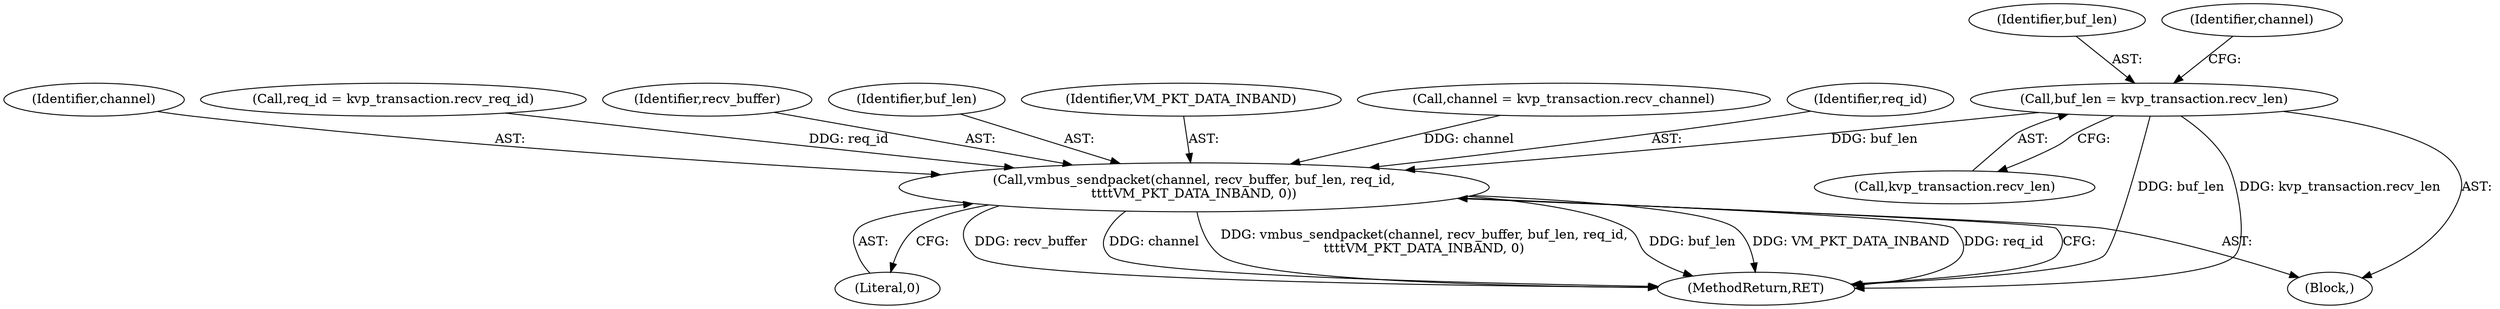 digraph "0_linux_0720a06a7518c9d0c0125bd5d1f3b6264c55c3dd@API" {
"1000133" [label="(Call,buf_len = kvp_transaction.recv_len)"];
"1000267" [label="(Call,vmbus_sendpacket(channel, recv_buffer, buf_len, req_id,\n\t\t\t\tVM_PKT_DATA_INBAND, 0))"];
"1000133" [label="(Call,buf_len = kvp_transaction.recv_len)"];
"1000135" [label="(Call,kvp_transaction.recv_len)"];
"1000274" [label="(MethodReturn,RET)"];
"1000134" [label="(Identifier,buf_len)"];
"1000114" [label="(Block,)"];
"1000269" [label="(Identifier,recv_buffer)"];
"1000270" [label="(Identifier,buf_len)"];
"1000272" [label="(Identifier,VM_PKT_DATA_INBAND)"];
"1000138" [label="(Call,channel = kvp_transaction.recv_channel)"];
"1000271" [label="(Identifier,req_id)"];
"1000268" [label="(Identifier,channel)"];
"1000143" [label="(Call,req_id = kvp_transaction.recv_req_id)"];
"1000273" [label="(Literal,0)"];
"1000139" [label="(Identifier,channel)"];
"1000267" [label="(Call,vmbus_sendpacket(channel, recv_buffer, buf_len, req_id,\n\t\t\t\tVM_PKT_DATA_INBAND, 0))"];
"1000133" -> "1000114"  [label="AST: "];
"1000133" -> "1000135"  [label="CFG: "];
"1000134" -> "1000133"  [label="AST: "];
"1000135" -> "1000133"  [label="AST: "];
"1000139" -> "1000133"  [label="CFG: "];
"1000133" -> "1000274"  [label="DDG: buf_len"];
"1000133" -> "1000274"  [label="DDG: kvp_transaction.recv_len"];
"1000133" -> "1000267"  [label="DDG: buf_len"];
"1000267" -> "1000114"  [label="AST: "];
"1000267" -> "1000273"  [label="CFG: "];
"1000268" -> "1000267"  [label="AST: "];
"1000269" -> "1000267"  [label="AST: "];
"1000270" -> "1000267"  [label="AST: "];
"1000271" -> "1000267"  [label="AST: "];
"1000272" -> "1000267"  [label="AST: "];
"1000273" -> "1000267"  [label="AST: "];
"1000274" -> "1000267"  [label="CFG: "];
"1000267" -> "1000274"  [label="DDG: recv_buffer"];
"1000267" -> "1000274"  [label="DDG: channel"];
"1000267" -> "1000274"  [label="DDG: vmbus_sendpacket(channel, recv_buffer, buf_len, req_id,\n\t\t\t\tVM_PKT_DATA_INBAND, 0)"];
"1000267" -> "1000274"  [label="DDG: buf_len"];
"1000267" -> "1000274"  [label="DDG: VM_PKT_DATA_INBAND"];
"1000267" -> "1000274"  [label="DDG: req_id"];
"1000138" -> "1000267"  [label="DDG: channel"];
"1000143" -> "1000267"  [label="DDG: req_id"];
}
